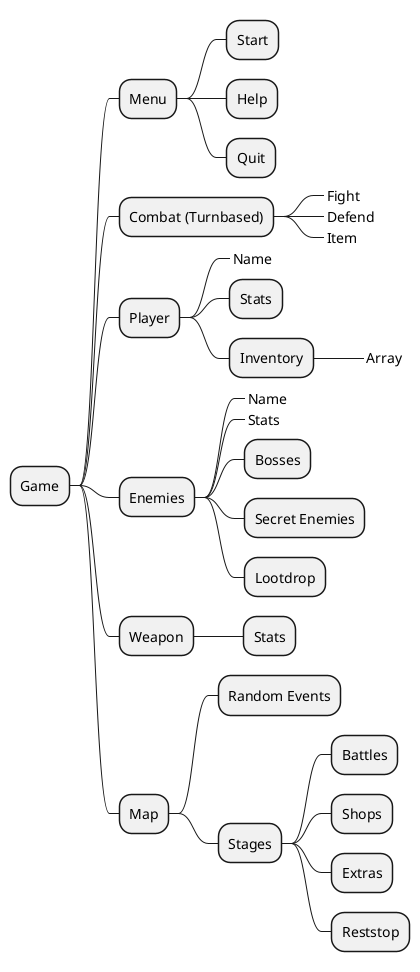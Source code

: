 @startmindmap
* Game
    * Menu
        * Start
        * Help
        * Quit
    * Combat (Turnbased)
        *_ Fight
        *_ Defend
        *_ Item
    * Player
        *_ Name
        * Stats
        * Inventory
            *_ Array
    * Enemies
        *_ Name
        *_ Stats
        * Bosses
        * Secret Enemies
        * Lootdrop
    * Weapon
        * Stats
    * Map
        * Random Events
        * Stages
            * Battles
            * Shops
            * Extras
            * Reststop
@endmindmap
